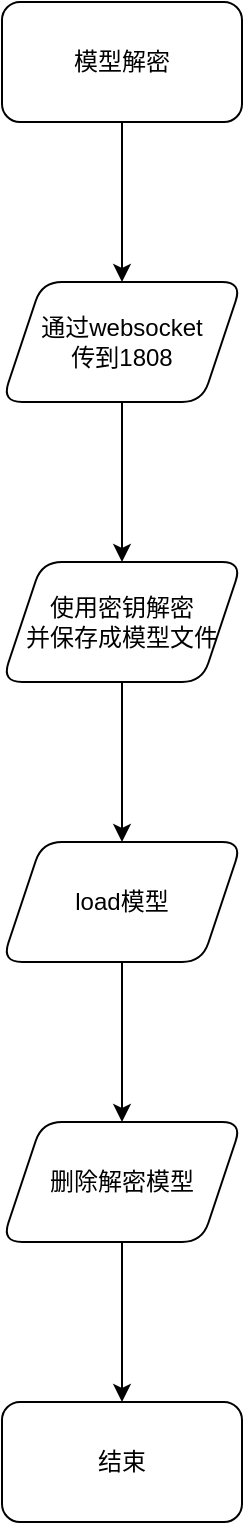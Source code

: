 <mxfile version="14.8.6" type="github">
  <diagram id="C5RBs43oDa-KdzZeNtuy" name="Page-1">
    <mxGraphModel dx="1753" dy="922" grid="1" gridSize="10" guides="1" tooltips="1" connect="1" arrows="1" fold="1" page="1" pageScale="1" pageWidth="827" pageHeight="1169" math="0" shadow="0">
      <root>
        <mxCell id="WIyWlLk6GJQsqaUBKTNV-0" />
        <mxCell id="WIyWlLk6GJQsqaUBKTNV-1" parent="WIyWlLk6GJQsqaUBKTNV-0" />
        <mxCell id="oj39oj9uzNdNI4m1gCSo-2" value="" style="edgeStyle=orthogonalEdgeStyle;rounded=0;orthogonalLoop=1;jettySize=auto;html=1;" edge="1" parent="WIyWlLk6GJQsqaUBKTNV-1" source="oj39oj9uzNdNI4m1gCSo-0" target="oj39oj9uzNdNI4m1gCSo-1">
          <mxGeometry relative="1" as="geometry" />
        </mxCell>
        <mxCell id="oj39oj9uzNdNI4m1gCSo-0" value="模型解密" style="rounded=1;whiteSpace=wrap;html=1;" vertex="1" parent="WIyWlLk6GJQsqaUBKTNV-1">
          <mxGeometry x="270" y="80" width="120" height="60" as="geometry" />
        </mxCell>
        <mxCell id="oj39oj9uzNdNI4m1gCSo-4" value="" style="edgeStyle=orthogonalEdgeStyle;rounded=0;orthogonalLoop=1;jettySize=auto;html=1;" edge="1" parent="WIyWlLk6GJQsqaUBKTNV-1" source="oj39oj9uzNdNI4m1gCSo-1" target="oj39oj9uzNdNI4m1gCSo-3">
          <mxGeometry relative="1" as="geometry" />
        </mxCell>
        <mxCell id="oj39oj9uzNdNI4m1gCSo-1" value="通过websocket&lt;br&gt;传到1808" style="shape=parallelogram;perimeter=parallelogramPerimeter;whiteSpace=wrap;html=1;fixedSize=1;rounded=1;" vertex="1" parent="WIyWlLk6GJQsqaUBKTNV-1">
          <mxGeometry x="270" y="220" width="120" height="60" as="geometry" />
        </mxCell>
        <mxCell id="oj39oj9uzNdNI4m1gCSo-6" value="" style="edgeStyle=orthogonalEdgeStyle;rounded=0;orthogonalLoop=1;jettySize=auto;html=1;" edge="1" parent="WIyWlLk6GJQsqaUBKTNV-1" source="oj39oj9uzNdNI4m1gCSo-3" target="oj39oj9uzNdNI4m1gCSo-5">
          <mxGeometry relative="1" as="geometry" />
        </mxCell>
        <mxCell id="oj39oj9uzNdNI4m1gCSo-3" value="使用密钥解密&lt;br&gt;并保存成模型文件" style="shape=parallelogram;perimeter=parallelogramPerimeter;whiteSpace=wrap;html=1;fixedSize=1;rounded=1;" vertex="1" parent="WIyWlLk6GJQsqaUBKTNV-1">
          <mxGeometry x="270" y="360" width="120" height="60" as="geometry" />
        </mxCell>
        <mxCell id="oj39oj9uzNdNI4m1gCSo-8" value="" style="edgeStyle=orthogonalEdgeStyle;rounded=0;orthogonalLoop=1;jettySize=auto;html=1;" edge="1" parent="WIyWlLk6GJQsqaUBKTNV-1" source="oj39oj9uzNdNI4m1gCSo-5" target="oj39oj9uzNdNI4m1gCSo-7">
          <mxGeometry relative="1" as="geometry" />
        </mxCell>
        <mxCell id="oj39oj9uzNdNI4m1gCSo-5" value="load模型" style="shape=parallelogram;perimeter=parallelogramPerimeter;whiteSpace=wrap;html=1;fixedSize=1;rounded=1;" vertex="1" parent="WIyWlLk6GJQsqaUBKTNV-1">
          <mxGeometry x="270" y="500" width="120" height="60" as="geometry" />
        </mxCell>
        <mxCell id="oj39oj9uzNdNI4m1gCSo-10" value="" style="edgeStyle=orthogonalEdgeStyle;rounded=0;orthogonalLoop=1;jettySize=auto;html=1;" edge="1" parent="WIyWlLk6GJQsqaUBKTNV-1" source="oj39oj9uzNdNI4m1gCSo-7" target="oj39oj9uzNdNI4m1gCSo-9">
          <mxGeometry relative="1" as="geometry" />
        </mxCell>
        <mxCell id="oj39oj9uzNdNI4m1gCSo-7" value="删除解密模型" style="shape=parallelogram;perimeter=parallelogramPerimeter;whiteSpace=wrap;html=1;fixedSize=1;rounded=1;" vertex="1" parent="WIyWlLk6GJQsqaUBKTNV-1">
          <mxGeometry x="270" y="640" width="120" height="60" as="geometry" />
        </mxCell>
        <mxCell id="oj39oj9uzNdNI4m1gCSo-9" value="结束" style="whiteSpace=wrap;html=1;rounded=1;" vertex="1" parent="WIyWlLk6GJQsqaUBKTNV-1">
          <mxGeometry x="270" y="780" width="120" height="60" as="geometry" />
        </mxCell>
      </root>
    </mxGraphModel>
  </diagram>
</mxfile>

